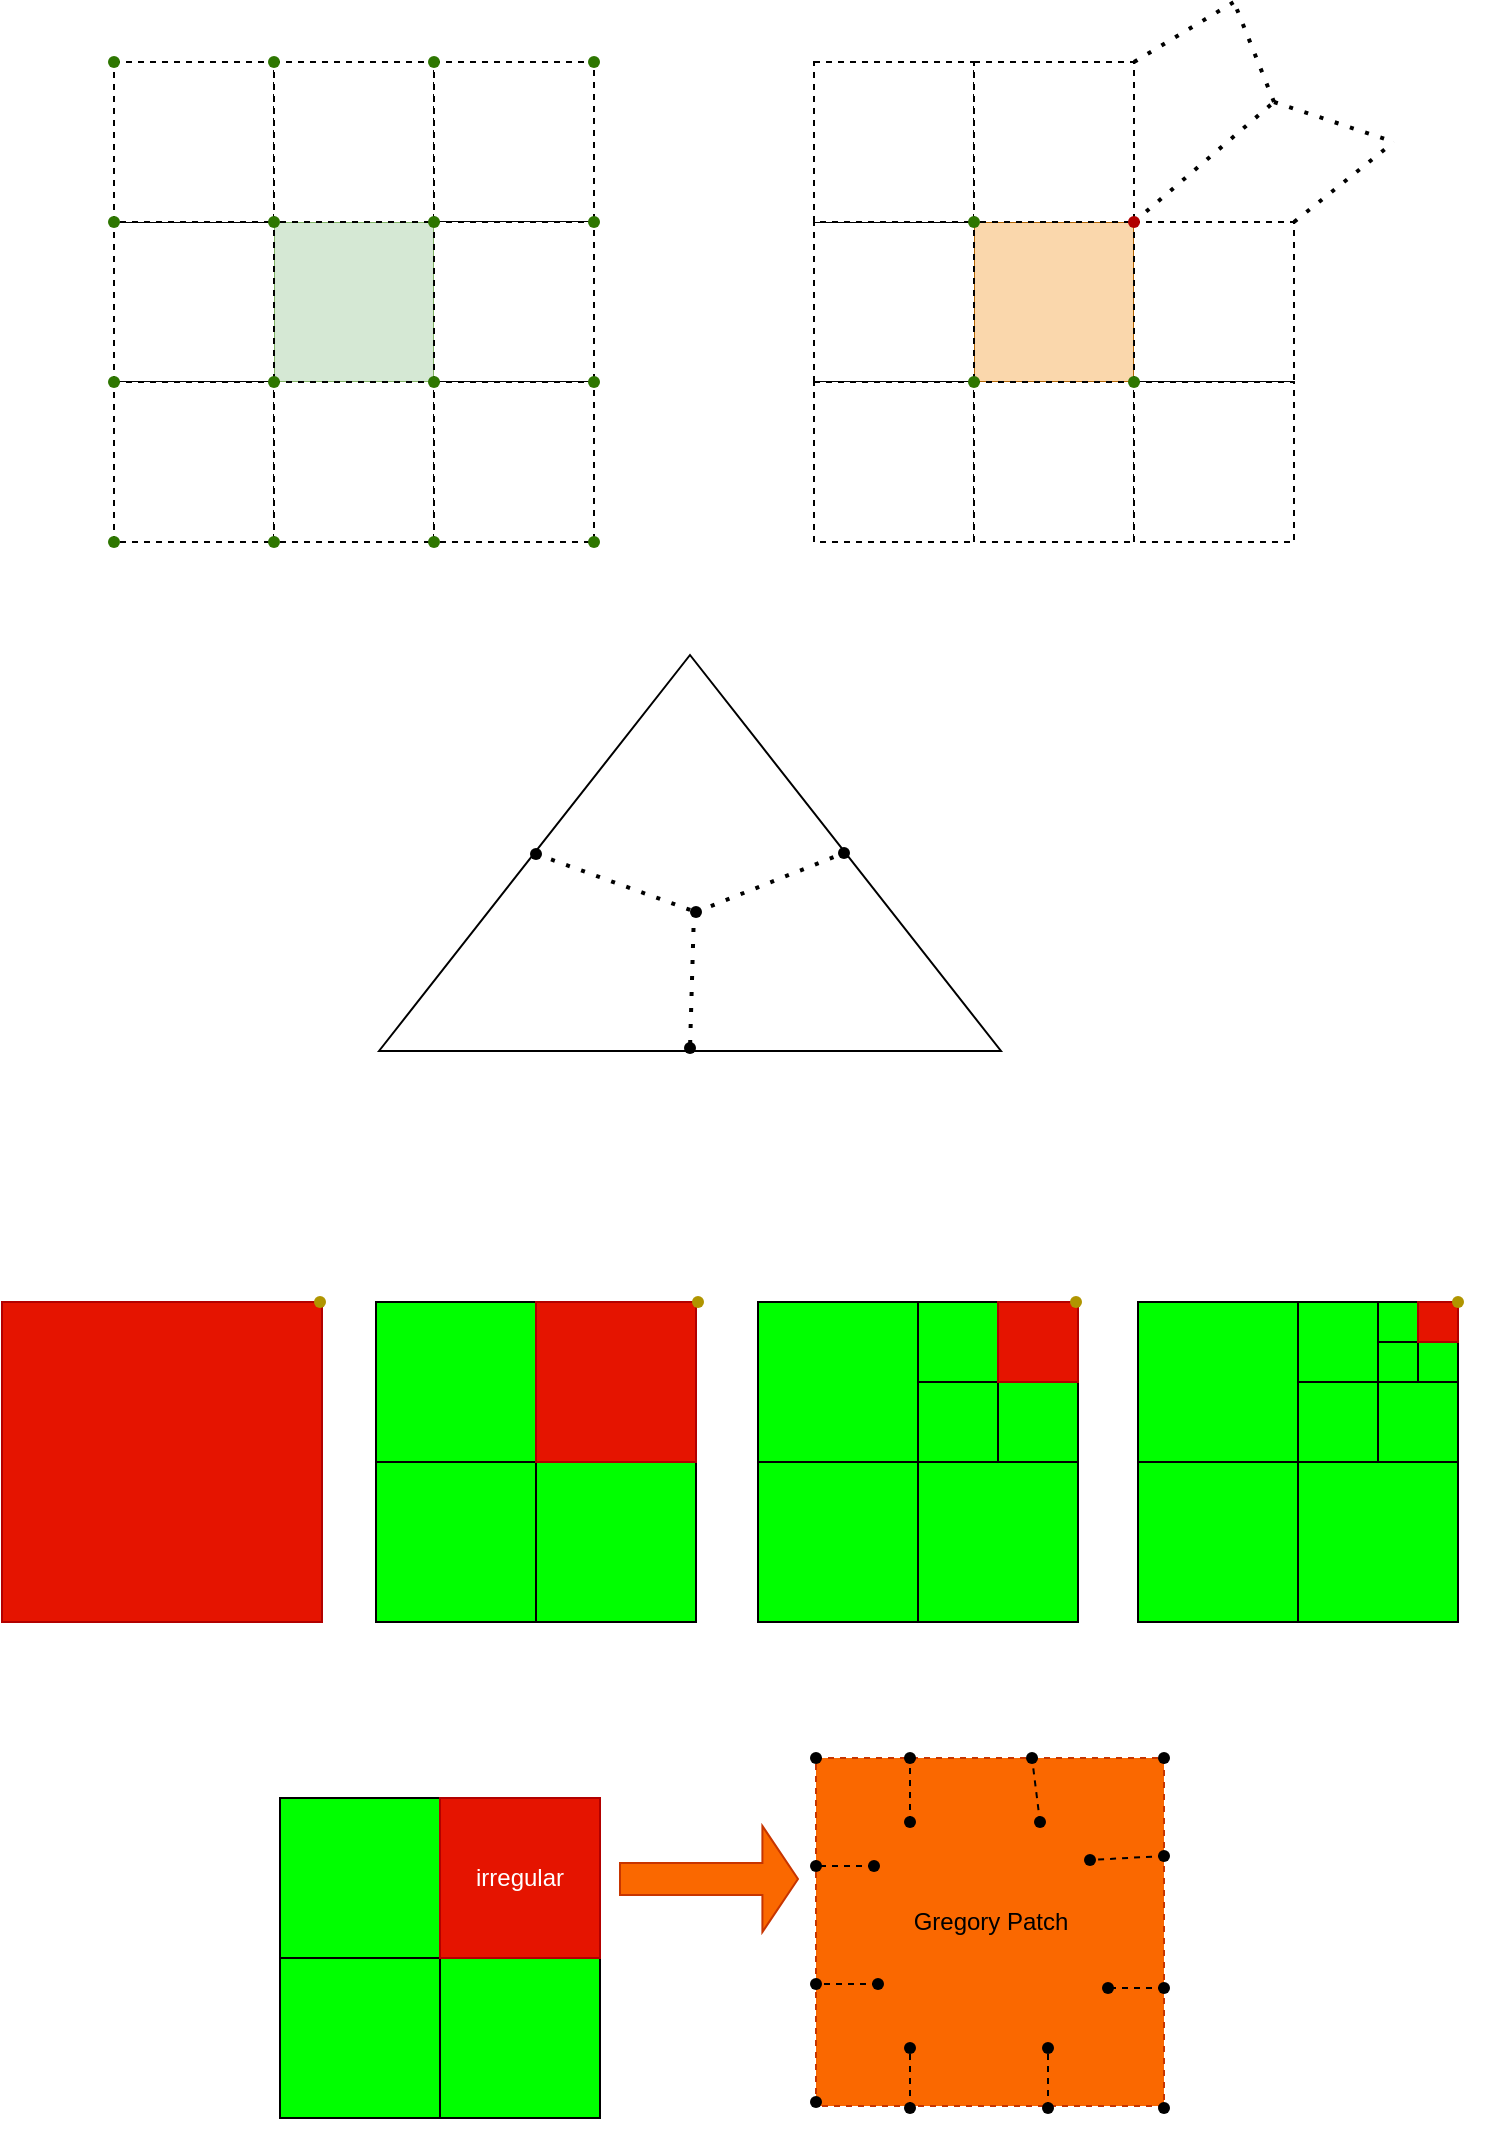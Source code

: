 <mxfile version="20.3.0" type="github">
  <diagram id="60bgIlNh2Vg72q0VYMYy" name="第 1 页">
    <mxGraphModel dx="1170" dy="588" grid="0" gridSize="10" guides="1" tooltips="1" connect="1" arrows="1" fold="1" page="1" pageScale="1" pageWidth="827" pageHeight="1169" math="0" shadow="0">
      <root>
        <mxCell id="0" />
        <mxCell id="1" parent="0" />
        <mxCell id="h0rkxNSzB1B67IDaAHmn-1" value="" style="whiteSpace=wrap;html=1;aspect=fixed;fillColor=#d5e8d4;strokeColor=#82b366;" vertex="1" parent="1">
          <mxGeometry x="180" y="130" width="80" height="80" as="geometry" />
        </mxCell>
        <mxCell id="h0rkxNSzB1B67IDaAHmn-2" value="" style="whiteSpace=wrap;html=1;aspect=fixed;dashed=1;" vertex="1" parent="1">
          <mxGeometry x="100" y="130" width="80" height="80" as="geometry" />
        </mxCell>
        <mxCell id="h0rkxNSzB1B67IDaAHmn-3" value="" style="whiteSpace=wrap;html=1;aspect=fixed;dashed=1;" vertex="1" parent="1">
          <mxGeometry x="100" y="50" width="80" height="80" as="geometry" />
        </mxCell>
        <mxCell id="h0rkxNSzB1B67IDaAHmn-4" value="" style="whiteSpace=wrap;html=1;aspect=fixed;dashed=1;" vertex="1" parent="1">
          <mxGeometry x="180" y="50" width="80" height="80" as="geometry" />
        </mxCell>
        <mxCell id="h0rkxNSzB1B67IDaAHmn-5" value="" style="whiteSpace=wrap;html=1;aspect=fixed;dashed=1;" vertex="1" parent="1">
          <mxGeometry x="260" y="50" width="80" height="80" as="geometry" />
        </mxCell>
        <mxCell id="h0rkxNSzB1B67IDaAHmn-6" value="" style="whiteSpace=wrap;html=1;aspect=fixed;dashed=1;" vertex="1" parent="1">
          <mxGeometry x="260" y="130" width="80" height="80" as="geometry" />
        </mxCell>
        <mxCell id="h0rkxNSzB1B67IDaAHmn-7" value="" style="whiteSpace=wrap;html=1;aspect=fixed;dashed=1;" vertex="1" parent="1">
          <mxGeometry x="100" y="210" width="80" height="80" as="geometry" />
        </mxCell>
        <mxCell id="h0rkxNSzB1B67IDaAHmn-8" value="" style="whiteSpace=wrap;html=1;aspect=fixed;dashed=1;" vertex="1" parent="1">
          <mxGeometry x="180" y="210" width="80" height="80" as="geometry" />
        </mxCell>
        <mxCell id="h0rkxNSzB1B67IDaAHmn-9" value="" style="whiteSpace=wrap;html=1;aspect=fixed;dashed=1;" vertex="1" parent="1">
          <mxGeometry x="260" y="210" width="80" height="80" as="geometry" />
        </mxCell>
        <mxCell id="h0rkxNSzB1B67IDaAHmn-11" value="" style="whiteSpace=wrap;html=1;aspect=fixed;fillColor=#fad7ac;strokeColor=#b46504;" vertex="1" parent="1">
          <mxGeometry x="530" y="130" width="80" height="80" as="geometry" />
        </mxCell>
        <mxCell id="h0rkxNSzB1B67IDaAHmn-12" value="" style="whiteSpace=wrap;html=1;aspect=fixed;dashed=1;" vertex="1" parent="1">
          <mxGeometry x="450" y="130" width="80" height="80" as="geometry" />
        </mxCell>
        <mxCell id="h0rkxNSzB1B67IDaAHmn-13" value="" style="whiteSpace=wrap;html=1;aspect=fixed;dashed=1;" vertex="1" parent="1">
          <mxGeometry x="450" y="50" width="80" height="80" as="geometry" />
        </mxCell>
        <mxCell id="h0rkxNSzB1B67IDaAHmn-14" value="" style="whiteSpace=wrap;html=1;aspect=fixed;dashed=1;" vertex="1" parent="1">
          <mxGeometry x="530" y="50" width="80" height="80" as="geometry" />
        </mxCell>
        <mxCell id="h0rkxNSzB1B67IDaAHmn-16" value="" style="whiteSpace=wrap;html=1;aspect=fixed;dashed=1;" vertex="1" parent="1">
          <mxGeometry x="610" y="130" width="80" height="80" as="geometry" />
        </mxCell>
        <mxCell id="h0rkxNSzB1B67IDaAHmn-17" value="" style="whiteSpace=wrap;html=1;aspect=fixed;dashed=1;" vertex="1" parent="1">
          <mxGeometry x="450" y="210" width="80" height="80" as="geometry" />
        </mxCell>
        <mxCell id="h0rkxNSzB1B67IDaAHmn-18" value="" style="whiteSpace=wrap;html=1;aspect=fixed;dashed=1;" vertex="1" parent="1">
          <mxGeometry x="530" y="210" width="80" height="80" as="geometry" />
        </mxCell>
        <mxCell id="h0rkxNSzB1B67IDaAHmn-19" value="" style="whiteSpace=wrap;html=1;aspect=fixed;dashed=1;" vertex="1" parent="1">
          <mxGeometry x="610" y="210" width="80" height="80" as="geometry" />
        </mxCell>
        <mxCell id="h0rkxNSzB1B67IDaAHmn-20" value="" style="endArrow=none;dashed=1;html=1;dashPattern=1 3;strokeWidth=2;rounded=0;exitX=1;exitY=0;exitDx=0;exitDy=0;" edge="1" parent="1" source="h0rkxNSzB1B67IDaAHmn-14">
          <mxGeometry width="50" height="50" relative="1" as="geometry">
            <mxPoint x="660" y="60" as="sourcePoint" />
            <mxPoint x="660" y="20" as="targetPoint" />
          </mxGeometry>
        </mxCell>
        <mxCell id="h0rkxNSzB1B67IDaAHmn-21" value="" style="endArrow=none;dashed=1;html=1;dashPattern=1 3;strokeWidth=2;rounded=0;" edge="1" parent="1">
          <mxGeometry width="50" height="50" relative="1" as="geometry">
            <mxPoint x="680" y="70" as="sourcePoint" />
            <mxPoint x="660" y="20" as="targetPoint" />
          </mxGeometry>
        </mxCell>
        <mxCell id="h0rkxNSzB1B67IDaAHmn-22" value="" style="endArrow=none;dashed=1;html=1;dashPattern=1 3;strokeWidth=2;rounded=0;exitX=0;exitY=0;exitDx=0;exitDy=0;" edge="1" parent="1" source="h0rkxNSzB1B67IDaAHmn-16">
          <mxGeometry width="50" height="50" relative="1" as="geometry">
            <mxPoint x="620.0" y="60" as="sourcePoint" />
            <mxPoint x="680" y="70" as="targetPoint" />
          </mxGeometry>
        </mxCell>
        <mxCell id="h0rkxNSzB1B67IDaAHmn-23" value="" style="endArrow=none;dashed=1;html=1;dashPattern=1 3;strokeWidth=2;rounded=0;" edge="1" parent="1">
          <mxGeometry width="50" height="50" relative="1" as="geometry">
            <mxPoint x="680" y="70" as="sourcePoint" />
            <mxPoint x="740" y="90" as="targetPoint" />
          </mxGeometry>
        </mxCell>
        <mxCell id="h0rkxNSzB1B67IDaAHmn-24" value="" style="endArrow=none;dashed=1;html=1;dashPattern=1 3;strokeWidth=2;rounded=0;exitX=1;exitY=0;exitDx=0;exitDy=0;" edge="1" parent="1" source="h0rkxNSzB1B67IDaAHmn-16">
          <mxGeometry width="50" height="50" relative="1" as="geometry">
            <mxPoint x="750" y="100" as="sourcePoint" />
            <mxPoint x="740" y="90" as="targetPoint" />
          </mxGeometry>
        </mxCell>
        <mxCell id="h0rkxNSzB1B67IDaAHmn-25" value="" style="shape=waypoint;sketch=0;fillStyle=solid;size=6;pointerEvents=1;points=[];fillColor=#60a917;resizable=0;rotatable=0;perimeter=centerPerimeter;snapToPoint=1;fontColor=#ffffff;strokeColor=#2D7600;" vertex="1" parent="1">
          <mxGeometry x="80" y="30" width="40" height="40" as="geometry" />
        </mxCell>
        <mxCell id="h0rkxNSzB1B67IDaAHmn-26" value="" style="shape=waypoint;sketch=0;fillStyle=solid;size=6;pointerEvents=1;points=[];fillColor=#60a917;resizable=0;rotatable=0;perimeter=centerPerimeter;snapToPoint=1;fontColor=#ffffff;strokeColor=#2D7600;" vertex="1" parent="1">
          <mxGeometry x="160" y="30" width="40" height="40" as="geometry" />
        </mxCell>
        <mxCell id="h0rkxNSzB1B67IDaAHmn-27" value="" style="shape=waypoint;sketch=0;fillStyle=solid;size=6;pointerEvents=1;points=[];fillColor=#60a917;resizable=0;rotatable=0;perimeter=centerPerimeter;snapToPoint=1;fontColor=#ffffff;strokeColor=#2D7600;" vertex="1" parent="1">
          <mxGeometry x="240" y="30" width="40" height="40" as="geometry" />
        </mxCell>
        <mxCell id="h0rkxNSzB1B67IDaAHmn-28" value="" style="shape=waypoint;sketch=0;fillStyle=solid;size=6;pointerEvents=1;points=[];fillColor=#60a917;resizable=0;rotatable=0;perimeter=centerPerimeter;snapToPoint=1;fontColor=#ffffff;strokeColor=#2D7600;" vertex="1" parent="1">
          <mxGeometry x="320" y="30" width="40" height="40" as="geometry" />
        </mxCell>
        <mxCell id="h0rkxNSzB1B67IDaAHmn-29" value="" style="shape=waypoint;sketch=0;fillStyle=solid;size=6;pointerEvents=1;points=[];fillColor=#60a917;resizable=0;rotatable=0;perimeter=centerPerimeter;snapToPoint=1;fontColor=#ffffff;strokeColor=#2D7600;" vertex="1" parent="1">
          <mxGeometry x="80" y="110" width="40" height="40" as="geometry" />
        </mxCell>
        <mxCell id="h0rkxNSzB1B67IDaAHmn-30" value="" style="shape=waypoint;sketch=0;fillStyle=solid;size=6;pointerEvents=1;points=[];fillColor=#60a917;resizable=0;rotatable=0;perimeter=centerPerimeter;snapToPoint=1;fontColor=#ffffff;strokeColor=#2D7600;" vertex="1" parent="1">
          <mxGeometry x="160" y="110" width="40" height="40" as="geometry" />
        </mxCell>
        <mxCell id="h0rkxNSzB1B67IDaAHmn-31" value="" style="shape=waypoint;sketch=0;fillStyle=solid;size=6;pointerEvents=1;points=[];fillColor=#60a917;resizable=0;rotatable=0;perimeter=centerPerimeter;snapToPoint=1;fontColor=#ffffff;strokeColor=#2D7600;" vertex="1" parent="1">
          <mxGeometry x="240" y="110" width="40" height="40" as="geometry" />
        </mxCell>
        <mxCell id="h0rkxNSzB1B67IDaAHmn-32" value="" style="shape=waypoint;sketch=0;fillStyle=solid;size=6;pointerEvents=1;points=[];fillColor=#60a917;resizable=0;rotatable=0;perimeter=centerPerimeter;snapToPoint=1;fontColor=#ffffff;strokeColor=#2D7600;" vertex="1" parent="1">
          <mxGeometry x="320" y="110" width="40" height="40" as="geometry" />
        </mxCell>
        <mxCell id="h0rkxNSzB1B67IDaAHmn-33" value="" style="shape=waypoint;sketch=0;fillStyle=solid;size=6;pointerEvents=1;points=[];fillColor=#60a917;resizable=0;rotatable=0;perimeter=centerPerimeter;snapToPoint=1;fontColor=#ffffff;strokeColor=#2D7600;" vertex="1" parent="1">
          <mxGeometry x="80" y="190" width="40" height="40" as="geometry" />
        </mxCell>
        <mxCell id="h0rkxNSzB1B67IDaAHmn-34" value="" style="shape=waypoint;sketch=0;fillStyle=solid;size=6;pointerEvents=1;points=[];fillColor=#60a917;resizable=0;rotatable=0;perimeter=centerPerimeter;snapToPoint=1;fontColor=#ffffff;strokeColor=#2D7600;" vertex="1" parent="1">
          <mxGeometry x="160" y="190" width="40" height="40" as="geometry" />
        </mxCell>
        <mxCell id="h0rkxNSzB1B67IDaAHmn-35" value="" style="shape=waypoint;sketch=0;fillStyle=solid;size=6;pointerEvents=1;points=[];fillColor=#60a917;resizable=0;rotatable=0;perimeter=centerPerimeter;snapToPoint=1;fontColor=#ffffff;strokeColor=#2D7600;" vertex="1" parent="1">
          <mxGeometry x="240" y="190" width="40" height="40" as="geometry" />
        </mxCell>
        <mxCell id="h0rkxNSzB1B67IDaAHmn-36" value="" style="shape=waypoint;sketch=0;fillStyle=solid;size=6;pointerEvents=1;points=[];fillColor=#60a917;resizable=0;rotatable=0;perimeter=centerPerimeter;snapToPoint=1;fontColor=#ffffff;strokeColor=#2D7600;" vertex="1" parent="1">
          <mxGeometry x="320" y="190" width="40" height="40" as="geometry" />
        </mxCell>
        <mxCell id="h0rkxNSzB1B67IDaAHmn-37" value="" style="shape=waypoint;sketch=0;fillStyle=solid;size=6;pointerEvents=1;points=[];fillColor=#60a917;resizable=0;rotatable=0;perimeter=centerPerimeter;snapToPoint=1;fontColor=#ffffff;strokeColor=#2D7600;" vertex="1" parent="1">
          <mxGeometry x="80" y="270" width="40" height="40" as="geometry" />
        </mxCell>
        <mxCell id="h0rkxNSzB1B67IDaAHmn-38" value="" style="shape=waypoint;sketch=0;fillStyle=solid;size=6;pointerEvents=1;points=[];fillColor=#60a917;resizable=0;rotatable=0;perimeter=centerPerimeter;snapToPoint=1;fontColor=#ffffff;strokeColor=#2D7600;" vertex="1" parent="1">
          <mxGeometry x="160" y="270" width="40" height="40" as="geometry" />
        </mxCell>
        <mxCell id="h0rkxNSzB1B67IDaAHmn-39" value="" style="shape=waypoint;sketch=0;fillStyle=solid;size=6;pointerEvents=1;points=[];fillColor=#60a917;resizable=0;rotatable=0;perimeter=centerPerimeter;snapToPoint=1;fontColor=#ffffff;strokeColor=#2D7600;" vertex="1" parent="1">
          <mxGeometry x="240" y="270" width="40" height="40" as="geometry" />
        </mxCell>
        <mxCell id="h0rkxNSzB1B67IDaAHmn-40" value="" style="shape=waypoint;sketch=0;fillStyle=solid;size=6;pointerEvents=1;points=[];fillColor=#60a917;resizable=0;rotatable=0;perimeter=centerPerimeter;snapToPoint=1;fontColor=#ffffff;strokeColor=#2D7600;" vertex="1" parent="1">
          <mxGeometry x="320" y="270" width="40" height="40" as="geometry" />
        </mxCell>
        <mxCell id="h0rkxNSzB1B67IDaAHmn-41" value="" style="shape=waypoint;sketch=0;fillStyle=solid;size=6;pointerEvents=1;points=[];fillColor=#60a917;resizable=0;rotatable=0;perimeter=centerPerimeter;snapToPoint=1;fontColor=#ffffff;strokeColor=#2D7600;" vertex="1" parent="1">
          <mxGeometry x="510" y="110" width="40" height="40" as="geometry" />
        </mxCell>
        <mxCell id="h0rkxNSzB1B67IDaAHmn-42" value="" style="shape=waypoint;sketch=0;fillStyle=solid;size=6;pointerEvents=1;points=[];fillColor=#e51400;resizable=0;rotatable=0;perimeter=centerPerimeter;snapToPoint=1;fontColor=#ffffff;strokeColor=#B20000;" vertex="1" parent="1">
          <mxGeometry x="590" y="110" width="40" height="40" as="geometry" />
        </mxCell>
        <mxCell id="h0rkxNSzB1B67IDaAHmn-43" value="" style="shape=waypoint;sketch=0;fillStyle=solid;size=6;pointerEvents=1;points=[];fillColor=#60a917;resizable=0;rotatable=0;perimeter=centerPerimeter;snapToPoint=1;fontColor=#ffffff;strokeColor=#2D7600;" vertex="1" parent="1">
          <mxGeometry x="510" y="190" width="40" height="40" as="geometry" />
        </mxCell>
        <mxCell id="h0rkxNSzB1B67IDaAHmn-44" value="" style="shape=waypoint;sketch=0;fillStyle=solid;size=6;pointerEvents=1;points=[];fillColor=#60a917;resizable=0;rotatable=0;perimeter=centerPerimeter;snapToPoint=1;fontColor=#ffffff;strokeColor=#2D7600;" vertex="1" parent="1">
          <mxGeometry x="590" y="190" width="40" height="40" as="geometry" />
        </mxCell>
        <mxCell id="h0rkxNSzB1B67IDaAHmn-45" value="" style="triangle;whiteSpace=wrap;html=1;rotation=-90;" vertex="1" parent="1">
          <mxGeometry x="289" y="290" width="198" height="311" as="geometry" />
        </mxCell>
        <mxCell id="h0rkxNSzB1B67IDaAHmn-46" value="" style="shape=waypoint;sketch=0;fillStyle=solid;size=6;pointerEvents=1;points=[];fillColor=none;resizable=0;rotatable=0;perimeter=centerPerimeter;snapToPoint=1;" vertex="1" parent="1">
          <mxGeometry x="291" y="426" width="40" height="40" as="geometry" />
        </mxCell>
        <mxCell id="h0rkxNSzB1B67IDaAHmn-47" value="" style="shape=waypoint;sketch=0;fillStyle=solid;size=6;pointerEvents=1;points=[];fillColor=none;resizable=0;rotatable=0;perimeter=centerPerimeter;snapToPoint=1;" vertex="1" parent="1">
          <mxGeometry x="445" y="425.5" width="40" height="40" as="geometry" />
        </mxCell>
        <mxCell id="h0rkxNSzB1B67IDaAHmn-49" value="" style="shape=waypoint;sketch=0;fillStyle=solid;size=6;pointerEvents=1;points=[];fillColor=none;resizable=0;rotatable=0;perimeter=centerPerimeter;snapToPoint=1;" vertex="1" parent="1">
          <mxGeometry x="371" y="455" width="40" height="40" as="geometry" />
        </mxCell>
        <mxCell id="h0rkxNSzB1B67IDaAHmn-50" value="" style="endArrow=none;dashed=1;html=1;dashPattern=1 3;strokeWidth=2;rounded=0;" edge="1" parent="1" source="h0rkxNSzB1B67IDaAHmn-46" target="h0rkxNSzB1B67IDaAHmn-49">
          <mxGeometry width="50" height="50" relative="1" as="geometry">
            <mxPoint x="220" y="463" as="sourcePoint" />
            <mxPoint x="270" y="413" as="targetPoint" />
          </mxGeometry>
        </mxCell>
        <mxCell id="h0rkxNSzB1B67IDaAHmn-52" value="" style="endArrow=none;dashed=1;html=1;dashPattern=1 3;strokeWidth=2;rounded=0;entryX=0.467;entryY=0.618;entryDx=0;entryDy=0;entryPerimeter=0;exitX=0.495;exitY=0.369;exitDx=0;exitDy=0;exitPerimeter=0;" edge="1" parent="1" source="h0rkxNSzB1B67IDaAHmn-49" target="h0rkxNSzB1B67IDaAHmn-47">
          <mxGeometry width="50" height="50" relative="1" as="geometry">
            <mxPoint x="321" y="456" as="sourcePoint" />
            <mxPoint x="401.0" y="485" as="targetPoint" />
          </mxGeometry>
        </mxCell>
        <mxCell id="h0rkxNSzB1B67IDaAHmn-53" value="" style="endArrow=none;dashed=1;html=1;dashPattern=1 3;strokeWidth=2;rounded=0;startArrow=none;" edge="1" parent="1" source="h0rkxNSzB1B67IDaAHmn-48">
          <mxGeometry width="50" height="50" relative="1" as="geometry">
            <mxPoint x="390" y="475" as="sourcePoint" />
            <mxPoint x="388" y="545" as="targetPoint" />
          </mxGeometry>
        </mxCell>
        <mxCell id="h0rkxNSzB1B67IDaAHmn-54" value="" style="whiteSpace=wrap;html=1;aspect=fixed;fillColor=#00FF00;" vertex="1" parent="1">
          <mxGeometry x="422" y="670" width="80" height="80" as="geometry" />
        </mxCell>
        <mxCell id="h0rkxNSzB1B67IDaAHmn-55" value="" style="whiteSpace=wrap;html=1;aspect=fixed;fillColor=#00FF00;" vertex="1" parent="1">
          <mxGeometry x="502" y="670" width="40" height="40" as="geometry" />
        </mxCell>
        <mxCell id="h0rkxNSzB1B67IDaAHmn-56" value="" style="whiteSpace=wrap;html=1;aspect=fixed;fillColor=#00FF00;" vertex="1" parent="1">
          <mxGeometry x="422" y="750" width="80" height="80" as="geometry" />
        </mxCell>
        <mxCell id="h0rkxNSzB1B67IDaAHmn-57" value="" style="whiteSpace=wrap;html=1;aspect=fixed;fillColor=#00FF00;" vertex="1" parent="1">
          <mxGeometry x="502" y="750" width="80" height="80" as="geometry" />
        </mxCell>
        <mxCell id="h0rkxNSzB1B67IDaAHmn-58" value="" style="whiteSpace=wrap;html=1;aspect=fixed;fillColor=#00FF00;" vertex="1" parent="1">
          <mxGeometry x="502" y="710" width="40" height="40" as="geometry" />
        </mxCell>
        <mxCell id="h0rkxNSzB1B67IDaAHmn-59" value="" style="whiteSpace=wrap;html=1;aspect=fixed;fillColor=#00FF00;" vertex="1" parent="1">
          <mxGeometry x="542" y="710" width="40" height="40" as="geometry" />
        </mxCell>
        <mxCell id="h0rkxNSzB1B67IDaAHmn-60" value="" style="whiteSpace=wrap;html=1;aspect=fixed;fillColor=#e51400;fontColor=#ffffff;strokeColor=#B20000;" vertex="1" parent="1">
          <mxGeometry x="542" y="670" width="40" height="40" as="geometry" />
        </mxCell>
        <mxCell id="h0rkxNSzB1B67IDaAHmn-61" value="" style="whiteSpace=wrap;html=1;aspect=fixed;fillColor=#00FF00;" vertex="1" parent="1">
          <mxGeometry x="231" y="670" width="80" height="80" as="geometry" />
        </mxCell>
        <mxCell id="h0rkxNSzB1B67IDaAHmn-63" value="" style="whiteSpace=wrap;html=1;aspect=fixed;fillColor=#00FF00;" vertex="1" parent="1">
          <mxGeometry x="231" y="750" width="80" height="80" as="geometry" />
        </mxCell>
        <mxCell id="h0rkxNSzB1B67IDaAHmn-64" value="" style="whiteSpace=wrap;html=1;aspect=fixed;fillColor=#00FF00;" vertex="1" parent="1">
          <mxGeometry x="311" y="750" width="80" height="80" as="geometry" />
        </mxCell>
        <mxCell id="h0rkxNSzB1B67IDaAHmn-68" value="" style="whiteSpace=wrap;html=1;aspect=fixed;fillColor=#e51400;fontColor=#ffffff;strokeColor=#B20000;" vertex="1" parent="1">
          <mxGeometry x="311" y="670" width="80" height="80" as="geometry" />
        </mxCell>
        <mxCell id="h0rkxNSzB1B67IDaAHmn-69" value="" style="whiteSpace=wrap;html=1;aspect=fixed;fillColor=#00FF00;" vertex="1" parent="1">
          <mxGeometry x="612" y="670" width="80" height="80" as="geometry" />
        </mxCell>
        <mxCell id="h0rkxNSzB1B67IDaAHmn-70" value="" style="whiteSpace=wrap;html=1;aspect=fixed;fillColor=#00FF00;" vertex="1" parent="1">
          <mxGeometry x="692" y="670" width="40" height="40" as="geometry" />
        </mxCell>
        <mxCell id="h0rkxNSzB1B67IDaAHmn-71" value="" style="whiteSpace=wrap;html=1;aspect=fixed;fillColor=#00FF00;" vertex="1" parent="1">
          <mxGeometry x="612" y="750" width="80" height="80" as="geometry" />
        </mxCell>
        <mxCell id="h0rkxNSzB1B67IDaAHmn-72" value="" style="whiteSpace=wrap;html=1;aspect=fixed;fillColor=#00FF00;" vertex="1" parent="1">
          <mxGeometry x="692" y="750" width="80" height="80" as="geometry" />
        </mxCell>
        <mxCell id="h0rkxNSzB1B67IDaAHmn-73" value="" style="whiteSpace=wrap;html=1;aspect=fixed;fillColor=#00FF00;" vertex="1" parent="1">
          <mxGeometry x="692" y="710" width="40" height="40" as="geometry" />
        </mxCell>
        <mxCell id="h0rkxNSzB1B67IDaAHmn-74" value="" style="whiteSpace=wrap;html=1;aspect=fixed;fillColor=#00FF00;" vertex="1" parent="1">
          <mxGeometry x="732" y="710" width="40" height="40" as="geometry" />
        </mxCell>
        <mxCell id="h0rkxNSzB1B67IDaAHmn-77" value="" style="whiteSpace=wrap;html=1;aspect=fixed;fillColor=#00FF00;" vertex="1" parent="1">
          <mxGeometry x="732" y="670" width="20" height="20" as="geometry" />
        </mxCell>
        <mxCell id="h0rkxNSzB1B67IDaAHmn-78" value="" style="whiteSpace=wrap;html=1;aspect=fixed;fillColor=#00FF00;" vertex="1" parent="1">
          <mxGeometry x="732" y="690" width="20" height="20" as="geometry" />
        </mxCell>
        <mxCell id="h0rkxNSzB1B67IDaAHmn-79" value="" style="whiteSpace=wrap;html=1;aspect=fixed;fillColor=#00FF00;" vertex="1" parent="1">
          <mxGeometry x="752" y="690" width="20" height="20" as="geometry" />
        </mxCell>
        <mxCell id="h0rkxNSzB1B67IDaAHmn-80" value="" style="whiteSpace=wrap;html=1;aspect=fixed;fillColor=#e51400;fontColor=#ffffff;strokeColor=#B20000;" vertex="1" parent="1">
          <mxGeometry x="752" y="670" width="20" height="20" as="geometry" />
        </mxCell>
        <mxCell id="h0rkxNSzB1B67IDaAHmn-81" value="" style="shape=waypoint;sketch=0;fillStyle=solid;size=6;pointerEvents=1;points=[];fillColor=#e3c800;resizable=0;rotatable=0;perimeter=centerPerimeter;snapToPoint=1;fontColor=#000000;strokeColor=#B09500;" vertex="1" parent="1">
          <mxGeometry x="372" y="650" width="40" height="40" as="geometry" />
        </mxCell>
        <mxCell id="h0rkxNSzB1B67IDaAHmn-84" value="" style="shape=waypoint;sketch=0;fillStyle=solid;size=6;pointerEvents=1;points=[];fillColor=#e3c800;resizable=0;rotatable=0;perimeter=centerPerimeter;snapToPoint=1;fontColor=#000000;strokeColor=#B09500;" vertex="1" parent="1">
          <mxGeometry x="561" y="650" width="40" height="40" as="geometry" />
        </mxCell>
        <mxCell id="h0rkxNSzB1B67IDaAHmn-85" value="" style="shape=waypoint;sketch=0;fillStyle=solid;size=6;pointerEvents=1;points=[];fillColor=#e3c800;resizable=0;rotatable=0;perimeter=centerPerimeter;snapToPoint=1;fontColor=#000000;strokeColor=#B09500;" vertex="1" parent="1">
          <mxGeometry x="752" y="650" width="40" height="40" as="geometry" />
        </mxCell>
        <mxCell id="h0rkxNSzB1B67IDaAHmn-89" value="" style="whiteSpace=wrap;html=1;aspect=fixed;fillColor=#e51400;fontColor=#ffffff;strokeColor=#B20000;" vertex="1" parent="1">
          <mxGeometry x="44" y="670" width="160" height="160" as="geometry" />
        </mxCell>
        <mxCell id="h0rkxNSzB1B67IDaAHmn-90" value="" style="shape=waypoint;sketch=0;fillStyle=solid;size=6;pointerEvents=1;points=[];fillColor=#e3c800;resizable=0;rotatable=0;perimeter=centerPerimeter;snapToPoint=1;fontColor=#000000;strokeColor=#B09500;" vertex="1" parent="1">
          <mxGeometry x="183" y="650" width="40" height="40" as="geometry" />
        </mxCell>
        <mxCell id="h0rkxNSzB1B67IDaAHmn-48" value="" style="shape=waypoint;sketch=0;fillStyle=solid;size=6;pointerEvents=1;points=[];fillColor=none;resizable=0;rotatable=0;perimeter=centerPerimeter;snapToPoint=1;" vertex="1" parent="1">
          <mxGeometry x="368" y="523" width="40" height="40" as="geometry" />
        </mxCell>
        <mxCell id="h0rkxNSzB1B67IDaAHmn-91" value="" style="endArrow=none;dashed=1;html=1;dashPattern=1 3;strokeWidth=2;rounded=0;" edge="1" parent="1" target="h0rkxNSzB1B67IDaAHmn-48">
          <mxGeometry width="50" height="50" relative="1" as="geometry">
            <mxPoint x="390" y="475" as="sourcePoint" />
            <mxPoint x="388" y="545" as="targetPoint" />
          </mxGeometry>
        </mxCell>
        <mxCell id="h0rkxNSzB1B67IDaAHmn-92" value="" style="whiteSpace=wrap;html=1;aspect=fixed;fillColor=#fa6800;dashed=1;fontColor=#000000;strokeColor=#C73500;" vertex="1" parent="1">
          <mxGeometry x="451" y="898" width="174" height="174" as="geometry" />
        </mxCell>
        <mxCell id="h0rkxNSzB1B67IDaAHmn-93" value="" style="shape=waypoint;sketch=0;fillStyle=solid;size=6;pointerEvents=1;points=[];fillColor=none;resizable=0;rotatable=0;perimeter=centerPerimeter;snapToPoint=1;" vertex="1" parent="1">
          <mxGeometry x="431" y="878" width="40" height="40" as="geometry" />
        </mxCell>
        <mxCell id="h0rkxNSzB1B67IDaAHmn-95" value="" style="shape=waypoint;sketch=0;fillStyle=solid;size=6;pointerEvents=1;points=[];fillColor=none;resizable=0;rotatable=0;perimeter=centerPerimeter;snapToPoint=1;" vertex="1" parent="1">
          <mxGeometry x="478" y="878" width="40" height="40" as="geometry" />
        </mxCell>
        <mxCell id="h0rkxNSzB1B67IDaAHmn-96" value="" style="shape=waypoint;sketch=0;fillStyle=solid;size=6;pointerEvents=1;points=[];fillColor=none;resizable=0;rotatable=0;perimeter=centerPerimeter;snapToPoint=1;" vertex="1" parent="1">
          <mxGeometry x="539" y="878" width="40" height="40" as="geometry" />
        </mxCell>
        <mxCell id="h0rkxNSzB1B67IDaAHmn-97" value="" style="shape=waypoint;sketch=0;fillStyle=solid;size=6;pointerEvents=1;points=[];fillColor=none;resizable=0;rotatable=0;perimeter=centerPerimeter;snapToPoint=1;" vertex="1" parent="1">
          <mxGeometry x="605" y="878" width="40" height="40" as="geometry" />
        </mxCell>
        <mxCell id="h0rkxNSzB1B67IDaAHmn-98" value="" style="shape=waypoint;sketch=0;fillStyle=solid;size=6;pointerEvents=1;points=[];fillColor=none;resizable=0;rotatable=0;perimeter=centerPerimeter;snapToPoint=1;" vertex="1" parent="1">
          <mxGeometry x="431" y="932" width="40" height="40" as="geometry" />
        </mxCell>
        <mxCell id="h0rkxNSzB1B67IDaAHmn-99" value="" style="shape=waypoint;sketch=0;fillStyle=solid;size=6;pointerEvents=1;points=[];fillColor=none;resizable=0;rotatable=0;perimeter=centerPerimeter;snapToPoint=1;" vertex="1" parent="1">
          <mxGeometry x="431" y="991" width="40" height="40" as="geometry" />
        </mxCell>
        <mxCell id="h0rkxNSzB1B67IDaAHmn-100" value="" style="shape=waypoint;sketch=0;fillStyle=solid;size=6;pointerEvents=1;points=[];fillColor=none;resizable=0;rotatable=0;perimeter=centerPerimeter;snapToPoint=1;" vertex="1" parent="1">
          <mxGeometry x="431" y="1050" width="40" height="40" as="geometry" />
        </mxCell>
        <mxCell id="h0rkxNSzB1B67IDaAHmn-101" value="" style="shape=waypoint;sketch=0;fillStyle=solid;size=6;pointerEvents=1;points=[];fillColor=none;resizable=0;rotatable=0;perimeter=centerPerimeter;snapToPoint=1;" vertex="1" parent="1">
          <mxGeometry x="478" y="1053" width="40" height="40" as="geometry" />
        </mxCell>
        <mxCell id="h0rkxNSzB1B67IDaAHmn-102" value="" style="shape=waypoint;sketch=0;fillStyle=solid;size=6;pointerEvents=1;points=[];fillColor=none;resizable=0;rotatable=0;perimeter=centerPerimeter;snapToPoint=1;" vertex="1" parent="1">
          <mxGeometry x="547" y="1053" width="40" height="40" as="geometry" />
        </mxCell>
        <mxCell id="h0rkxNSzB1B67IDaAHmn-103" value="" style="shape=waypoint;sketch=0;fillStyle=solid;size=6;pointerEvents=1;points=[];fillColor=none;resizable=0;rotatable=0;perimeter=centerPerimeter;snapToPoint=1;" vertex="1" parent="1">
          <mxGeometry x="605" y="1053" width="40" height="40" as="geometry" />
        </mxCell>
        <mxCell id="h0rkxNSzB1B67IDaAHmn-104" value="" style="shape=waypoint;sketch=0;fillStyle=solid;size=6;pointerEvents=1;points=[];fillColor=none;resizable=0;rotatable=0;perimeter=centerPerimeter;snapToPoint=1;" vertex="1" parent="1">
          <mxGeometry x="605" y="927" width="40" height="40" as="geometry" />
        </mxCell>
        <mxCell id="h0rkxNSzB1B67IDaAHmn-105" value="" style="shape=waypoint;sketch=0;fillStyle=solid;size=6;pointerEvents=1;points=[];fillColor=none;resizable=0;rotatable=0;perimeter=centerPerimeter;snapToPoint=1;" vertex="1" parent="1">
          <mxGeometry x="605" y="993" width="40" height="40" as="geometry" />
        </mxCell>
        <mxCell id="h0rkxNSzB1B67IDaAHmn-106" value="" style="shape=waypoint;sketch=0;fillStyle=solid;size=6;pointerEvents=1;points=[];fillColor=none;resizable=0;rotatable=0;perimeter=centerPerimeter;snapToPoint=1;" vertex="1" parent="1">
          <mxGeometry x="478" y="910" width="40" height="40" as="geometry" />
        </mxCell>
        <mxCell id="h0rkxNSzB1B67IDaAHmn-107" value="" style="shape=waypoint;sketch=0;fillStyle=solid;size=6;pointerEvents=1;points=[];fillColor=none;resizable=0;rotatable=0;perimeter=centerPerimeter;snapToPoint=1;" vertex="1" parent="1">
          <mxGeometry x="460" y="932" width="40" height="40" as="geometry" />
        </mxCell>
        <mxCell id="h0rkxNSzB1B67IDaAHmn-108" value="" style="shape=waypoint;sketch=0;fillStyle=solid;size=6;pointerEvents=1;points=[];fillColor=none;resizable=0;rotatable=0;perimeter=centerPerimeter;snapToPoint=1;" vertex="1" parent="1">
          <mxGeometry x="462" y="991" width="40" height="40" as="geometry" />
        </mxCell>
        <mxCell id="h0rkxNSzB1B67IDaAHmn-109" value="" style="shape=waypoint;sketch=0;fillStyle=solid;size=6;pointerEvents=1;points=[];fillColor=none;resizable=0;rotatable=0;perimeter=centerPerimeter;snapToPoint=1;" vertex="1" parent="1">
          <mxGeometry x="478" y="1023" width="40" height="40" as="geometry" />
        </mxCell>
        <mxCell id="h0rkxNSzB1B67IDaAHmn-110" value="" style="shape=waypoint;sketch=0;fillStyle=solid;size=6;pointerEvents=1;points=[];fillColor=none;resizable=0;rotatable=0;perimeter=centerPerimeter;snapToPoint=1;" vertex="1" parent="1">
          <mxGeometry x="543" y="910" width="40" height="40" as="geometry" />
        </mxCell>
        <mxCell id="h0rkxNSzB1B67IDaAHmn-111" value="" style="shape=waypoint;sketch=0;fillStyle=solid;size=6;pointerEvents=1;points=[];fillColor=none;resizable=0;rotatable=0;perimeter=centerPerimeter;snapToPoint=1;" vertex="1" parent="1">
          <mxGeometry x="568" y="929" width="40" height="40" as="geometry" />
        </mxCell>
        <mxCell id="h0rkxNSzB1B67IDaAHmn-112" value="" style="shape=waypoint;sketch=0;fillStyle=solid;size=6;pointerEvents=1;points=[];fillColor=none;resizable=0;rotatable=0;perimeter=centerPerimeter;snapToPoint=1;" vertex="1" parent="1">
          <mxGeometry x="577" y="993" width="40" height="40" as="geometry" />
        </mxCell>
        <mxCell id="h0rkxNSzB1B67IDaAHmn-113" value="" style="shape=waypoint;sketch=0;fillStyle=solid;size=6;pointerEvents=1;points=[];fillColor=none;resizable=0;rotatable=0;perimeter=centerPerimeter;snapToPoint=1;" vertex="1" parent="1">
          <mxGeometry x="547" y="1023" width="40" height="40" as="geometry" />
        </mxCell>
        <mxCell id="h0rkxNSzB1B67IDaAHmn-114" value="" style="endArrow=none;dashed=1;html=1;rounded=0;exitX=0.577;exitY=0.408;exitDx=0;exitDy=0;exitPerimeter=0;" edge="1" parent="1" source="h0rkxNSzB1B67IDaAHmn-106" target="h0rkxNSzB1B67IDaAHmn-95">
          <mxGeometry width="50" height="50" relative="1" as="geometry">
            <mxPoint x="367" y="943" as="sourcePoint" />
            <mxPoint x="417" y="893" as="targetPoint" />
          </mxGeometry>
        </mxCell>
        <mxCell id="h0rkxNSzB1B67IDaAHmn-116" value="" style="endArrow=none;dashed=1;html=1;rounded=0;exitX=0.43;exitY=0.526;exitDx=0;exitDy=0;exitPerimeter=0;" edge="1" parent="1" source="h0rkxNSzB1B67IDaAHmn-110" target="h0rkxNSzB1B67IDaAHmn-96">
          <mxGeometry width="50" height="50" relative="1" as="geometry">
            <mxPoint x="508" y="940" as="sourcePoint" />
            <mxPoint x="508" y="908" as="targetPoint" />
          </mxGeometry>
        </mxCell>
        <mxCell id="h0rkxNSzB1B67IDaAHmn-117" value="" style="endArrow=none;dashed=1;html=1;rounded=0;entryX=0.521;entryY=0.577;entryDx=0;entryDy=0;entryPerimeter=0;" edge="1" parent="1" source="h0rkxNSzB1B67IDaAHmn-107" target="h0rkxNSzB1B67IDaAHmn-98">
          <mxGeometry width="50" height="50" relative="1" as="geometry">
            <mxPoint x="518" y="950" as="sourcePoint" />
            <mxPoint x="518" y="918" as="targetPoint" />
          </mxGeometry>
        </mxCell>
        <mxCell id="h0rkxNSzB1B67IDaAHmn-118" value="" style="endArrow=none;dashed=1;html=1;rounded=0;" edge="1" parent="1" source="h0rkxNSzB1B67IDaAHmn-104" target="h0rkxNSzB1B67IDaAHmn-111">
          <mxGeometry width="50" height="50" relative="1" as="geometry">
            <mxPoint x="528" y="960" as="sourcePoint" />
            <mxPoint x="528" y="928" as="targetPoint" />
          </mxGeometry>
        </mxCell>
        <mxCell id="h0rkxNSzB1B67IDaAHmn-119" value="" style="endArrow=none;dashed=1;html=1;rounded=0;exitX=0.524;exitY=0.432;exitDx=0;exitDy=0;exitPerimeter=0;" edge="1" parent="1" source="h0rkxNSzB1B67IDaAHmn-108" target="h0rkxNSzB1B67IDaAHmn-99">
          <mxGeometry width="50" height="50" relative="1" as="geometry">
            <mxPoint x="538" y="970" as="sourcePoint" />
            <mxPoint x="538" y="938" as="targetPoint" />
          </mxGeometry>
        </mxCell>
        <mxCell id="h0rkxNSzB1B67IDaAHmn-120" value="" style="endArrow=none;dashed=1;html=1;rounded=0;exitX=0.595;exitY=0.481;exitDx=0;exitDy=0;exitPerimeter=0;entryX=0.575;entryY=0.609;entryDx=0;entryDy=0;entryPerimeter=0;" edge="1" parent="1" source="h0rkxNSzB1B67IDaAHmn-105" target="h0rkxNSzB1B67IDaAHmn-112">
          <mxGeometry width="50" height="50" relative="1" as="geometry">
            <mxPoint x="548" y="980" as="sourcePoint" />
            <mxPoint x="548" y="948" as="targetPoint" />
          </mxGeometry>
        </mxCell>
        <mxCell id="h0rkxNSzB1B67IDaAHmn-121" value="" style="endArrow=none;dashed=1;html=1;rounded=0;exitX=0.596;exitY=0.528;exitDx=0;exitDy=0;exitPerimeter=0;" edge="1" parent="1" source="h0rkxNSzB1B67IDaAHmn-102" target="h0rkxNSzB1B67IDaAHmn-113">
          <mxGeometry width="50" height="50" relative="1" as="geometry">
            <mxPoint x="558" y="990" as="sourcePoint" />
            <mxPoint x="558" y="958" as="targetPoint" />
          </mxGeometry>
        </mxCell>
        <mxCell id="h0rkxNSzB1B67IDaAHmn-122" value="" style="endArrow=none;dashed=1;html=1;rounded=0;exitX=0.587;exitY=0.449;exitDx=0;exitDy=0;exitPerimeter=0;entryX=0.568;entryY=0.391;entryDx=0;entryDy=0;entryPerimeter=0;" edge="1" parent="1" source="h0rkxNSzB1B67IDaAHmn-101" target="h0rkxNSzB1B67IDaAHmn-109">
          <mxGeometry width="50" height="50" relative="1" as="geometry">
            <mxPoint x="568" y="1000" as="sourcePoint" />
            <mxPoint x="568" y="968" as="targetPoint" />
          </mxGeometry>
        </mxCell>
        <mxCell id="h0rkxNSzB1B67IDaAHmn-135" value="Gregory Patch" style="text;html=1;align=center;verticalAlign=middle;resizable=0;points=[];autosize=1;strokeColor=none;fillColor=none;" vertex="1" parent="1">
          <mxGeometry x="490.5" y="967" width="95" height="26" as="geometry" />
        </mxCell>
        <mxCell id="h0rkxNSzB1B67IDaAHmn-136" value="" style="whiteSpace=wrap;html=1;aspect=fixed;fillColor=#00FF00;" vertex="1" parent="1">
          <mxGeometry x="183" y="918" width="80" height="80" as="geometry" />
        </mxCell>
        <mxCell id="h0rkxNSzB1B67IDaAHmn-137" value="" style="whiteSpace=wrap;html=1;aspect=fixed;fillColor=#00FF00;" vertex="1" parent="1">
          <mxGeometry x="183" y="998" width="80" height="80" as="geometry" />
        </mxCell>
        <mxCell id="h0rkxNSzB1B67IDaAHmn-138" value="" style="whiteSpace=wrap;html=1;aspect=fixed;fillColor=#00FF00;" vertex="1" parent="1">
          <mxGeometry x="263" y="998" width="80" height="80" as="geometry" />
        </mxCell>
        <mxCell id="h0rkxNSzB1B67IDaAHmn-139" value="irregular" style="whiteSpace=wrap;html=1;aspect=fixed;fillColor=#e51400;fontColor=#ffffff;strokeColor=#B20000;" vertex="1" parent="1">
          <mxGeometry x="263" y="918" width="80" height="80" as="geometry" />
        </mxCell>
        <mxCell id="h0rkxNSzB1B67IDaAHmn-140" value="" style="shape=singleArrow;whiteSpace=wrap;html=1;fillColor=#fa6800;fontColor=#000000;strokeColor=#C73500;" vertex="1" parent="1">
          <mxGeometry x="353" y="932" width="89" height="53" as="geometry" />
        </mxCell>
      </root>
    </mxGraphModel>
  </diagram>
</mxfile>
